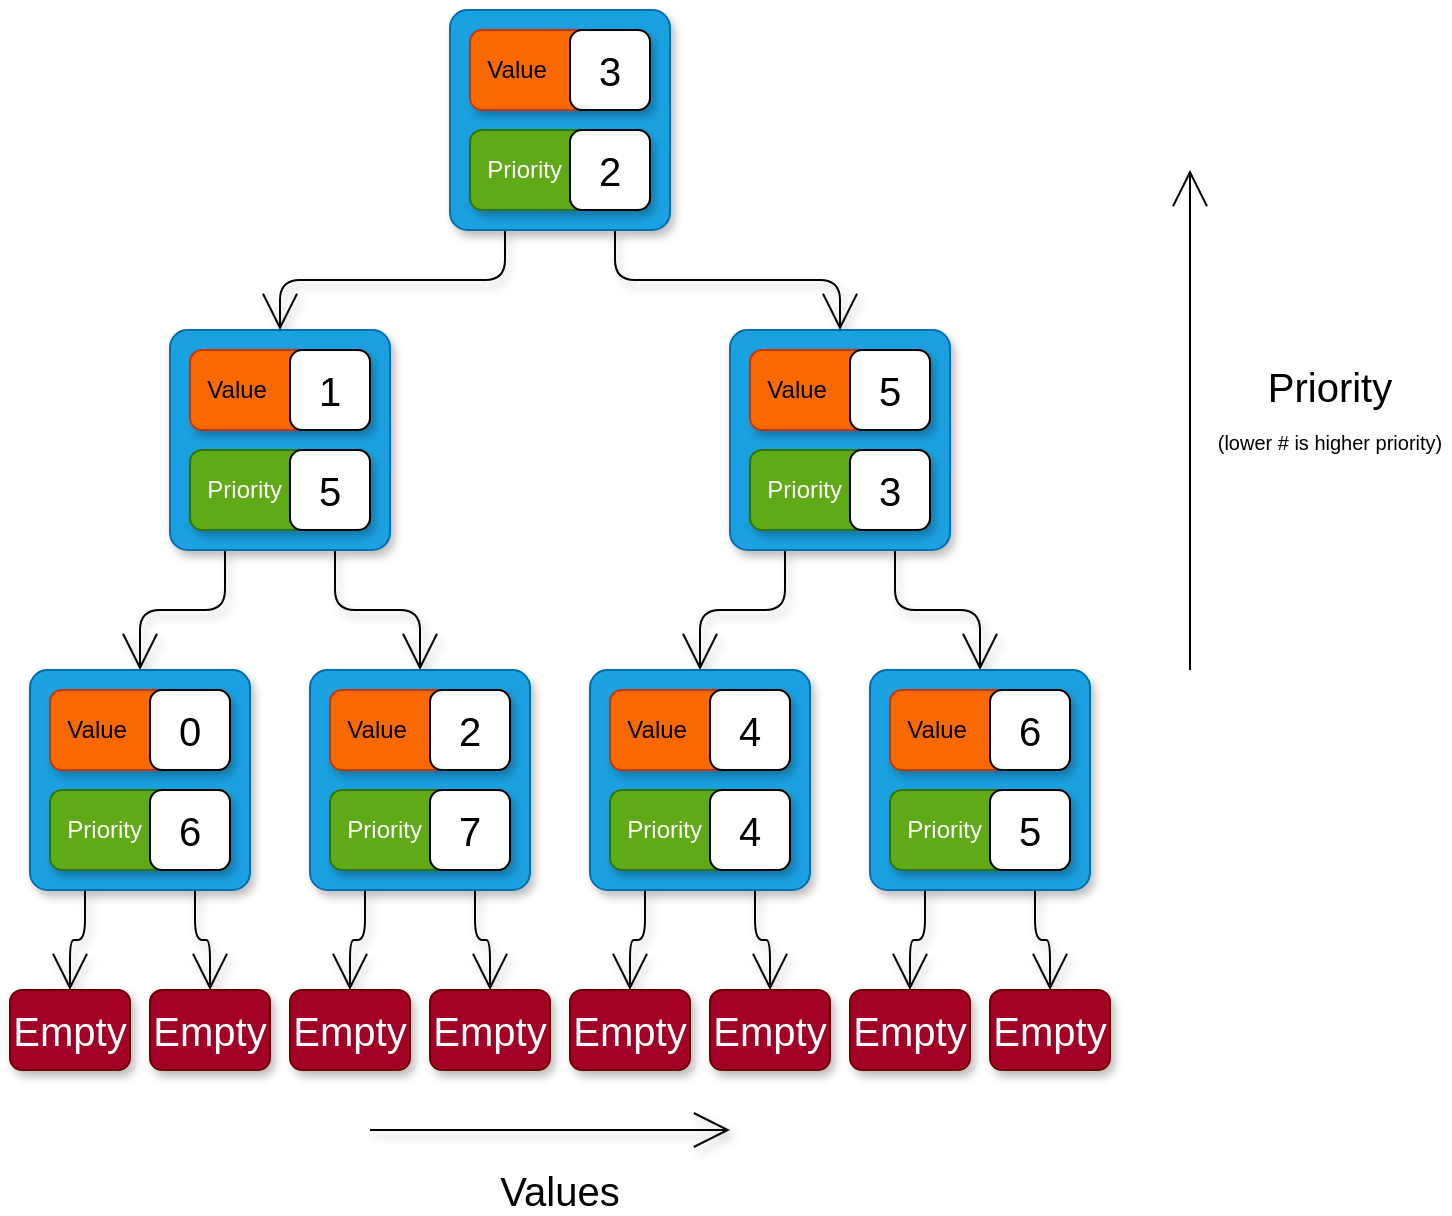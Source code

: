 <mxfile>
    <diagram id="SDT9VQ0xGznliwvfmArW" name="Page-1">
        <mxGraphModel dx="1038" dy="958" grid="1" gridSize="10" guides="1" tooltips="1" connect="1" arrows="1" fold="1" page="1" pageScale="1" pageWidth="850" pageHeight="1100" math="0" shadow="0">
            <root>
                <mxCell id="0"/>
                <mxCell id="1" parent="0"/>
                <mxCell id="16" style="edgeStyle=orthogonalEdgeStyle;html=1;exitX=0.25;exitY=1;exitDx=0;exitDy=0;entryX=0.5;entryY=0;entryDx=0;entryDy=0;endArrow=open;endFill=0;endSize=16;shadow=1;" edge="1" parent="1" source="3" target="11">
                    <mxGeometry relative="1" as="geometry"/>
                </mxCell>
                <mxCell id="22" style="edgeStyle=orthogonalEdgeStyle;html=1;exitX=0.75;exitY=1;exitDx=0;exitDy=0;entryX=0.5;entryY=0;entryDx=0;entryDy=0;endArrow=open;endFill=0;endSize=16;shadow=1;" edge="1" parent="1" source="3" target="17">
                    <mxGeometry relative="1" as="geometry"/>
                </mxCell>
                <mxCell id="3" value="" style="rounded=1;whiteSpace=wrap;html=1;arcSize=8;fillColor=#1ba1e2;strokeColor=#006EAF;fontColor=#ffffff;shadow=1;" vertex="1" parent="1">
                    <mxGeometry x="220" y="10" width="110" height="110" as="geometry"/>
                </mxCell>
                <mxCell id="4" value="&lt;span&gt;&amp;nbsp; Priority&lt;/span&gt;" style="rounded=1;whiteSpace=wrap;html=1;align=left;fillColor=#60a917;strokeColor=#2D7600;fontColor=#ffffff;shadow=1;" vertex="1" parent="1">
                    <mxGeometry x="230" y="70" width="90" height="40" as="geometry"/>
                </mxCell>
                <mxCell id="6" value="&amp;nbsp; Value" style="rounded=1;whiteSpace=wrap;html=1;align=left;fillColor=#fa6800;strokeColor=#C73500;fontColor=#000000;shadow=1;" vertex="1" parent="1">
                    <mxGeometry x="230" y="20" width="90" height="40" as="geometry"/>
                </mxCell>
                <mxCell id="9" value="3" style="rounded=1;whiteSpace=wrap;html=1;align=center;fontSize=20;shadow=0;" vertex="1" parent="1">
                    <mxGeometry x="280" y="20" width="40" height="40" as="geometry"/>
                </mxCell>
                <mxCell id="10" value="2" style="rounded=1;whiteSpace=wrap;html=1;align=center;fontSize=20;shadow=0;" vertex="1" parent="1">
                    <mxGeometry x="280" y="70" width="40" height="40" as="geometry"/>
                </mxCell>
                <mxCell id="53" style="edgeStyle=orthogonalEdgeStyle;html=1;exitX=0.75;exitY=1;exitDx=0;exitDy=0;entryX=0.5;entryY=0;entryDx=0;entryDy=0;endArrow=open;endFill=0;endSize=16;shadow=1;" edge="1" parent="1" source="11" target="23">
                    <mxGeometry relative="1" as="geometry"/>
                </mxCell>
                <mxCell id="54" style="edgeStyle=orthogonalEdgeStyle;html=1;exitX=0.25;exitY=1;exitDx=0;exitDy=0;entryX=0.5;entryY=0;entryDx=0;entryDy=0;endArrow=open;endFill=0;endSize=16;shadow=1;" edge="1" parent="1" source="11" target="28">
                    <mxGeometry relative="1" as="geometry"/>
                </mxCell>
                <mxCell id="11" value="" style="rounded=1;whiteSpace=wrap;html=1;arcSize=8;fillColor=#1ba1e2;strokeColor=#006EAF;fontColor=#ffffff;shadow=1;" vertex="1" parent="1">
                    <mxGeometry x="80" y="170" width="110" height="110" as="geometry"/>
                </mxCell>
                <mxCell id="12" value="&lt;span&gt;&amp;nbsp; Priority&lt;/span&gt;" style="rounded=1;whiteSpace=wrap;html=1;align=left;fillColor=#60a917;strokeColor=#2D7600;fontColor=#ffffff;shadow=1;" vertex="1" parent="1">
                    <mxGeometry x="90" y="230" width="90" height="40" as="geometry"/>
                </mxCell>
                <mxCell id="13" value="&amp;nbsp; Value" style="rounded=1;whiteSpace=wrap;html=1;align=left;fillColor=#fa6800;strokeColor=#C73500;fontColor=#000000;shadow=1;" vertex="1" parent="1">
                    <mxGeometry x="90" y="180" width="90" height="40" as="geometry"/>
                </mxCell>
                <mxCell id="14" value="1" style="rounded=1;whiteSpace=wrap;html=1;align=center;fontSize=20;shadow=0;" vertex="1" parent="1">
                    <mxGeometry x="140" y="180" width="40" height="40" as="geometry"/>
                </mxCell>
                <mxCell id="15" value="5" style="rounded=1;whiteSpace=wrap;html=1;align=center;fontSize=20;shadow=0;" vertex="1" parent="1">
                    <mxGeometry x="140" y="230" width="40" height="40" as="geometry"/>
                </mxCell>
                <mxCell id="55" style="edgeStyle=orthogonalEdgeStyle;html=1;exitX=0.25;exitY=1;exitDx=0;exitDy=0;entryX=0.5;entryY=0;entryDx=0;entryDy=0;endArrow=open;endFill=0;endSize=16;shadow=1;" edge="1" parent="1" source="17" target="48">
                    <mxGeometry relative="1" as="geometry"/>
                </mxCell>
                <mxCell id="56" style="edgeStyle=orthogonalEdgeStyle;html=1;exitX=0.75;exitY=1;exitDx=0;exitDy=0;entryX=0.5;entryY=0;entryDx=0;entryDy=0;endArrow=open;endFill=0;endSize=16;shadow=1;" edge="1" parent="1" source="17" target="43">
                    <mxGeometry relative="1" as="geometry"/>
                </mxCell>
                <mxCell id="17" value="" style="rounded=1;whiteSpace=wrap;html=1;arcSize=8;fillColor=#1ba1e2;strokeColor=#006EAF;fontColor=#ffffff;shadow=1;" vertex="1" parent="1">
                    <mxGeometry x="360" y="170" width="110" height="110" as="geometry"/>
                </mxCell>
                <mxCell id="18" value="&lt;span&gt;&amp;nbsp; Priority&lt;/span&gt;" style="rounded=1;whiteSpace=wrap;html=1;align=left;fillColor=#60a917;strokeColor=#2D7600;fontColor=#ffffff;shadow=1;" vertex="1" parent="1">
                    <mxGeometry x="370" y="230" width="90" height="40" as="geometry"/>
                </mxCell>
                <mxCell id="19" value="&amp;nbsp; Value" style="rounded=1;whiteSpace=wrap;html=1;align=left;fillColor=#fa6800;strokeColor=#C73500;fontColor=#000000;shadow=1;" vertex="1" parent="1">
                    <mxGeometry x="370" y="180" width="90" height="40" as="geometry"/>
                </mxCell>
                <mxCell id="20" value="5" style="rounded=1;whiteSpace=wrap;html=1;align=center;fontSize=20;shadow=0;" vertex="1" parent="1">
                    <mxGeometry x="420" y="180" width="40" height="40" as="geometry"/>
                </mxCell>
                <mxCell id="21" value="3" style="rounded=1;whiteSpace=wrap;html=1;align=center;fontSize=20;shadow=0;" vertex="1" parent="1">
                    <mxGeometry x="420" y="230" width="40" height="40" as="geometry"/>
                </mxCell>
                <mxCell id="75" style="edgeStyle=orthogonalEdgeStyle;html=1;exitX=0.25;exitY=1;exitDx=0;exitDy=0;entryX=0.5;entryY=0;entryDx=0;entryDy=0;shadow=1;fontSize=20;endArrow=open;endFill=0;endSize=16;" edge="1" parent="1" source="23" target="69">
                    <mxGeometry relative="1" as="geometry"/>
                </mxCell>
                <mxCell id="76" style="edgeStyle=orthogonalEdgeStyle;html=1;exitX=0.75;exitY=1;exitDx=0;exitDy=0;entryX=0.5;entryY=0;entryDx=0;entryDy=0;shadow=1;fontSize=20;endArrow=open;endFill=0;endSize=16;" edge="1" parent="1" source="23" target="70">
                    <mxGeometry relative="1" as="geometry"/>
                </mxCell>
                <mxCell id="23" value="" style="rounded=1;whiteSpace=wrap;html=1;arcSize=8;fillColor=#1ba1e2;strokeColor=#006EAF;fontColor=#ffffff;shadow=1;" vertex="1" parent="1">
                    <mxGeometry x="150" y="340" width="110" height="110" as="geometry"/>
                </mxCell>
                <mxCell id="24" value="&lt;span&gt;&amp;nbsp; Priority&lt;/span&gt;" style="rounded=1;whiteSpace=wrap;html=1;align=left;fillColor=#60a917;strokeColor=#2D7600;fontColor=#ffffff;shadow=1;" vertex="1" parent="1">
                    <mxGeometry x="160" y="400" width="90" height="40" as="geometry"/>
                </mxCell>
                <mxCell id="25" value="&amp;nbsp; Value" style="rounded=1;whiteSpace=wrap;html=1;align=left;fillColor=#fa6800;strokeColor=#C73500;fontColor=#000000;shadow=1;" vertex="1" parent="1">
                    <mxGeometry x="160" y="350" width="90" height="40" as="geometry"/>
                </mxCell>
                <mxCell id="26" value="2" style="rounded=1;whiteSpace=wrap;html=1;align=center;fontSize=20;shadow=0;" vertex="1" parent="1">
                    <mxGeometry x="210" y="350" width="40" height="40" as="geometry"/>
                </mxCell>
                <mxCell id="27" value="7" style="rounded=1;whiteSpace=wrap;html=1;align=center;fontSize=20;shadow=0;" vertex="1" parent="1">
                    <mxGeometry x="210" y="400" width="40" height="40" as="geometry"/>
                </mxCell>
                <mxCell id="64" style="edgeStyle=orthogonalEdgeStyle;html=1;exitX=0.25;exitY=1;exitDx=0;exitDy=0;entryX=0.5;entryY=0;entryDx=0;entryDy=0;shadow=1;fontSize=20;endArrow=open;endFill=0;endSize=16;" edge="1" parent="1" source="28" target="63">
                    <mxGeometry relative="1" as="geometry"/>
                </mxCell>
                <mxCell id="66" style="edgeStyle=orthogonalEdgeStyle;html=1;exitX=0.75;exitY=1;exitDx=0;exitDy=0;entryX=0.5;entryY=0;entryDx=0;entryDy=0;shadow=1;fontSize=20;endArrow=open;endFill=0;endSize=16;" edge="1" parent="1" source="28" target="65">
                    <mxGeometry relative="1" as="geometry"/>
                </mxCell>
                <mxCell id="28" value="" style="rounded=1;whiteSpace=wrap;html=1;arcSize=8;fillColor=#1ba1e2;strokeColor=#006EAF;fontColor=#ffffff;shadow=1;" vertex="1" parent="1">
                    <mxGeometry x="10" y="340" width="110" height="110" as="geometry"/>
                </mxCell>
                <mxCell id="29" value="&lt;span&gt;&amp;nbsp; Priority&lt;/span&gt;" style="rounded=1;whiteSpace=wrap;html=1;align=left;fillColor=#60a917;strokeColor=#2D7600;fontColor=#ffffff;shadow=1;" vertex="1" parent="1">
                    <mxGeometry x="20" y="400" width="90" height="40" as="geometry"/>
                </mxCell>
                <mxCell id="30" value="&amp;nbsp; Value" style="rounded=1;whiteSpace=wrap;html=1;align=left;fillColor=#fa6800;strokeColor=#C73500;fontColor=#000000;shadow=1;" vertex="1" parent="1">
                    <mxGeometry x="20" y="350" width="90" height="40" as="geometry"/>
                </mxCell>
                <mxCell id="31" value="0" style="rounded=1;whiteSpace=wrap;html=1;align=center;fontSize=20;shadow=0;" vertex="1" parent="1">
                    <mxGeometry x="70" y="350" width="40" height="40" as="geometry"/>
                </mxCell>
                <mxCell id="32" value="6" style="rounded=1;whiteSpace=wrap;html=1;align=center;fontSize=20;shadow=0;" vertex="1" parent="1">
                    <mxGeometry x="70" y="400" width="40" height="40" as="geometry"/>
                </mxCell>
                <mxCell id="79" style="edgeStyle=orthogonalEdgeStyle;html=1;exitX=0.25;exitY=1;exitDx=0;exitDy=0;entryX=0.5;entryY=0;entryDx=0;entryDy=0;shadow=1;fontSize=20;endArrow=open;endFill=0;endSize=16;" edge="1" parent="1" source="43" target="73">
                    <mxGeometry relative="1" as="geometry"/>
                </mxCell>
                <mxCell id="80" style="edgeStyle=orthogonalEdgeStyle;html=1;exitX=0.75;exitY=1;exitDx=0;exitDy=0;shadow=1;fontSize=20;endArrow=open;endFill=0;endSize=16;entryX=0.5;entryY=0;entryDx=0;entryDy=0;" edge="1" parent="1" source="43" target="74">
                    <mxGeometry relative="1" as="geometry"/>
                </mxCell>
                <mxCell id="43" value="" style="rounded=1;whiteSpace=wrap;html=1;arcSize=8;fillColor=#1ba1e2;strokeColor=#006EAF;fontColor=#ffffff;shadow=1;" vertex="1" parent="1">
                    <mxGeometry x="430" y="340" width="110" height="110" as="geometry"/>
                </mxCell>
                <mxCell id="44" value="&lt;span&gt;&amp;nbsp; Priority&lt;/span&gt;" style="rounded=1;whiteSpace=wrap;html=1;align=left;fillColor=#60a917;strokeColor=#2D7600;fontColor=#ffffff;shadow=1;" vertex="1" parent="1">
                    <mxGeometry x="440" y="400" width="90" height="40" as="geometry"/>
                </mxCell>
                <mxCell id="45" value="&amp;nbsp; Value" style="rounded=1;whiteSpace=wrap;html=1;align=left;fillColor=#fa6800;strokeColor=#C73500;fontColor=#000000;shadow=1;" vertex="1" parent="1">
                    <mxGeometry x="440" y="350" width="90" height="40" as="geometry"/>
                </mxCell>
                <mxCell id="46" value="6" style="rounded=1;whiteSpace=wrap;html=1;align=center;fontSize=20;shadow=0;" vertex="1" parent="1">
                    <mxGeometry x="490" y="350" width="40" height="40" as="geometry"/>
                </mxCell>
                <mxCell id="47" value="5" style="rounded=1;whiteSpace=wrap;html=1;align=center;fontSize=20;shadow=0;" vertex="1" parent="1">
                    <mxGeometry x="490" y="400" width="40" height="40" as="geometry"/>
                </mxCell>
                <mxCell id="77" style="edgeStyle=orthogonalEdgeStyle;html=1;exitX=0.25;exitY=1;exitDx=0;exitDy=0;entryX=0.5;entryY=0;entryDx=0;entryDy=0;shadow=1;fontSize=20;endArrow=open;endFill=0;endSize=16;" edge="1" parent="1" source="48" target="71">
                    <mxGeometry relative="1" as="geometry"/>
                </mxCell>
                <mxCell id="78" style="edgeStyle=orthogonalEdgeStyle;html=1;exitX=0.75;exitY=1;exitDx=0;exitDy=0;entryX=0.5;entryY=0;entryDx=0;entryDy=0;shadow=1;fontSize=20;endArrow=open;endFill=0;endSize=16;" edge="1" parent="1" source="48" target="72">
                    <mxGeometry relative="1" as="geometry"/>
                </mxCell>
                <mxCell id="48" value="" style="rounded=1;whiteSpace=wrap;html=1;arcSize=8;fillColor=#1ba1e2;strokeColor=#006EAF;fontColor=#ffffff;shadow=1;" vertex="1" parent="1">
                    <mxGeometry x="290" y="340" width="110" height="110" as="geometry"/>
                </mxCell>
                <mxCell id="49" value="&lt;span&gt;&amp;nbsp; Priority&lt;/span&gt;" style="rounded=1;whiteSpace=wrap;html=1;align=left;fillColor=#60a917;strokeColor=#2D7600;fontColor=#ffffff;shadow=1;" vertex="1" parent="1">
                    <mxGeometry x="300" y="400" width="90" height="40" as="geometry"/>
                </mxCell>
                <mxCell id="50" value="&amp;nbsp; Value" style="rounded=1;whiteSpace=wrap;html=1;align=left;fillColor=#fa6800;strokeColor=#C73500;fontColor=#000000;shadow=1;" vertex="1" parent="1">
                    <mxGeometry x="300" y="350" width="90" height="40" as="geometry"/>
                </mxCell>
                <mxCell id="51" value="4" style="rounded=1;whiteSpace=wrap;html=1;align=center;fontSize=20;shadow=0;" vertex="1" parent="1">
                    <mxGeometry x="350" y="350" width="40" height="40" as="geometry"/>
                </mxCell>
                <mxCell id="52" value="4" style="rounded=1;whiteSpace=wrap;html=1;align=center;fontSize=20;shadow=0;" vertex="1" parent="1">
                    <mxGeometry x="350" y="400" width="40" height="40" as="geometry"/>
                </mxCell>
                <mxCell id="57" value="" style="endArrow=open;html=1;fontSize=20;endSize=16;endFill=0;shadow=1;" edge="1" parent="1">
                    <mxGeometry width="50" height="50" relative="1" as="geometry">
                        <mxPoint x="180" y="570" as="sourcePoint"/>
                        <mxPoint x="360" y="570" as="targetPoint"/>
                    </mxGeometry>
                </mxCell>
                <mxCell id="58" value="" style="endArrow=open;html=1;fontSize=20;endSize=16;endFill=0;" edge="1" parent="1">
                    <mxGeometry width="50" height="50" relative="1" as="geometry">
                        <mxPoint x="590" y="340" as="sourcePoint"/>
                        <mxPoint x="590" y="90" as="targetPoint"/>
                    </mxGeometry>
                </mxCell>
                <mxCell id="60" value="Values" style="text;html=1;strokeColor=none;fillColor=none;align=center;verticalAlign=middle;whiteSpace=wrap;rounded=0;fontSize=20;" vertex="1" parent="1">
                    <mxGeometry x="255" y="590" width="40" height="20" as="geometry"/>
                </mxCell>
                <mxCell id="62" value="Priority&lt;br&gt;&lt;font style=&quot;font-size: 10px&quot;&gt;(lower # is higher priority)&lt;/font&gt;" style="text;html=1;strokeColor=none;fillColor=none;align=center;verticalAlign=middle;whiteSpace=wrap;rounded=0;fontSize=20;" vertex="1" parent="1">
                    <mxGeometry x="600" y="200" width="120" height="20" as="geometry"/>
                </mxCell>
                <mxCell id="63" value="Empty" style="rounded=1;whiteSpace=wrap;html=1;shadow=1;fontSize=20;fillColor=#a20025;strokeColor=#6F0000;fontColor=#ffffff;" vertex="1" parent="1">
                    <mxGeometry y="500" width="60" height="40" as="geometry"/>
                </mxCell>
                <mxCell id="65" value="Empty" style="rounded=1;whiteSpace=wrap;html=1;shadow=1;fontSize=20;fillColor=#a20025;strokeColor=#6F0000;fontColor=#ffffff;" vertex="1" parent="1">
                    <mxGeometry x="70" y="500" width="60" height="40" as="geometry"/>
                </mxCell>
                <mxCell id="69" value="Empty" style="rounded=1;whiteSpace=wrap;html=1;shadow=1;fontSize=20;fillColor=#a20025;strokeColor=#6F0000;fontColor=#ffffff;" vertex="1" parent="1">
                    <mxGeometry x="140" y="500" width="60" height="40" as="geometry"/>
                </mxCell>
                <mxCell id="70" value="Empty" style="rounded=1;whiteSpace=wrap;html=1;shadow=1;fontSize=20;fillColor=#a20025;strokeColor=#6F0000;fontColor=#ffffff;" vertex="1" parent="1">
                    <mxGeometry x="210" y="500" width="60" height="40" as="geometry"/>
                </mxCell>
                <mxCell id="71" value="Empty" style="rounded=1;whiteSpace=wrap;html=1;shadow=1;fontSize=20;fillColor=#a20025;strokeColor=#6F0000;fontColor=#ffffff;" vertex="1" parent="1">
                    <mxGeometry x="280" y="500" width="60" height="40" as="geometry"/>
                </mxCell>
                <mxCell id="72" value="Empty" style="rounded=1;whiteSpace=wrap;html=1;shadow=1;fontSize=20;fillColor=#a20025;strokeColor=#6F0000;fontColor=#ffffff;" vertex="1" parent="1">
                    <mxGeometry x="350" y="500" width="60" height="40" as="geometry"/>
                </mxCell>
                <mxCell id="73" value="Empty" style="rounded=1;whiteSpace=wrap;html=1;shadow=1;fontSize=20;fillColor=#a20025;strokeColor=#6F0000;fontColor=#ffffff;" vertex="1" parent="1">
                    <mxGeometry x="420" y="500" width="60" height="40" as="geometry"/>
                </mxCell>
                <mxCell id="74" value="Empty" style="rounded=1;whiteSpace=wrap;html=1;shadow=1;fontSize=20;fillColor=#a20025;strokeColor=#6F0000;fontColor=#ffffff;" vertex="1" parent="1">
                    <mxGeometry x="490" y="500" width="60" height="40" as="geometry"/>
                </mxCell>
            </root>
        </mxGraphModel>
    </diagram>
</mxfile>